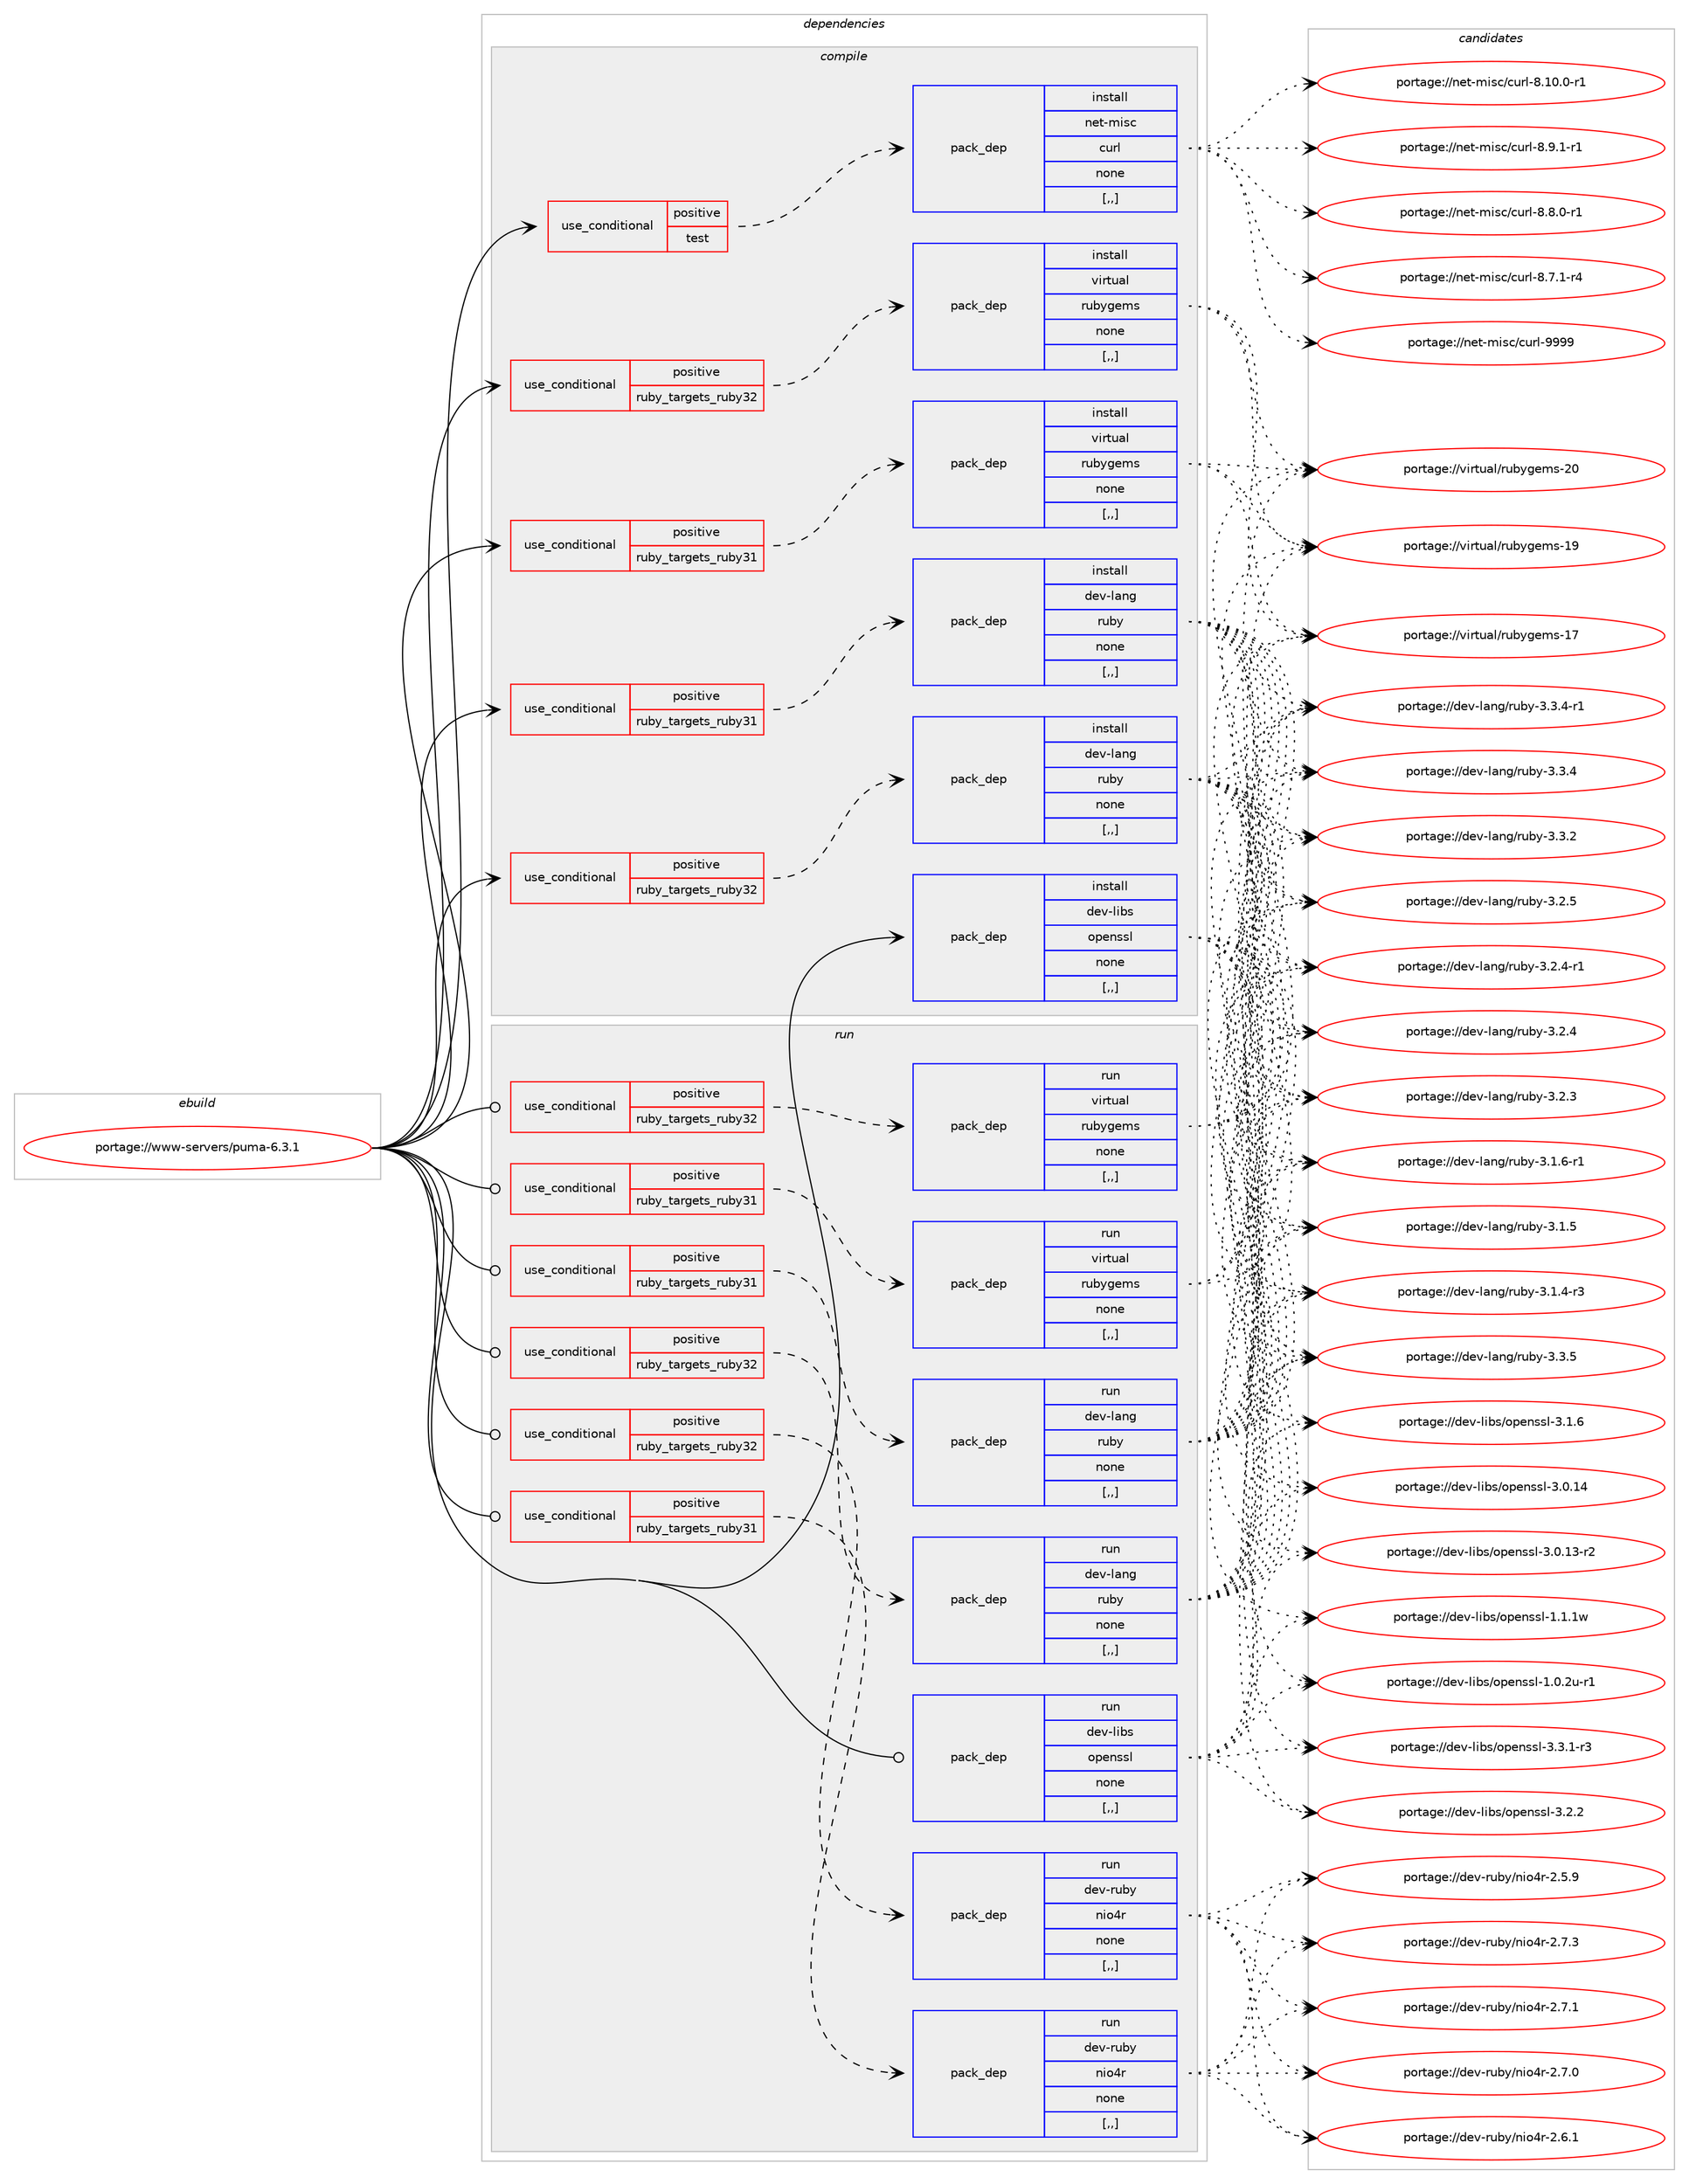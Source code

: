 digraph prolog {

# *************
# Graph options
# *************

newrank=true;
concentrate=true;
compound=true;
graph [rankdir=LR,fontname=Helvetica,fontsize=10,ranksep=1.5];#, ranksep=2.5, nodesep=0.2];
edge  [arrowhead=vee];
node  [fontname=Helvetica,fontsize=10];

# **********
# The ebuild
# **********

subgraph cluster_leftcol {
color=gray;
label=<<i>ebuild</i>>;
id [label="portage://www-servers/puma-6.3.1", color=red, width=4, href="../www-servers/puma-6.3.1.svg"];
}

# ****************
# The dependencies
# ****************

subgraph cluster_midcol {
color=gray;
label=<<i>dependencies</i>>;
subgraph cluster_compile {
fillcolor="#eeeeee";
style=filled;
label=<<i>compile</i>>;
subgraph cond255660 {
dependency966260 [label=<<TABLE BORDER="0" CELLBORDER="1" CELLSPACING="0" CELLPADDING="4"><TR><TD ROWSPAN="3" CELLPADDING="10">use_conditional</TD></TR><TR><TD>positive</TD></TR><TR><TD>ruby_targets_ruby31</TD></TR></TABLE>>, shape=none, color=red];
subgraph pack703481 {
dependency966261 [label=<<TABLE BORDER="0" CELLBORDER="1" CELLSPACING="0" CELLPADDING="4" WIDTH="220"><TR><TD ROWSPAN="6" CELLPADDING="30">pack_dep</TD></TR><TR><TD WIDTH="110">install</TD></TR><TR><TD>dev-lang</TD></TR><TR><TD>ruby</TD></TR><TR><TD>none</TD></TR><TR><TD>[,,]</TD></TR></TABLE>>, shape=none, color=blue];
}
dependency966260:e -> dependency966261:w [weight=20,style="dashed",arrowhead="vee"];
}
id:e -> dependency966260:w [weight=20,style="solid",arrowhead="vee"];
subgraph cond255661 {
dependency966262 [label=<<TABLE BORDER="0" CELLBORDER="1" CELLSPACING="0" CELLPADDING="4"><TR><TD ROWSPAN="3" CELLPADDING="10">use_conditional</TD></TR><TR><TD>positive</TD></TR><TR><TD>ruby_targets_ruby31</TD></TR></TABLE>>, shape=none, color=red];
subgraph pack703482 {
dependency966263 [label=<<TABLE BORDER="0" CELLBORDER="1" CELLSPACING="0" CELLPADDING="4" WIDTH="220"><TR><TD ROWSPAN="6" CELLPADDING="30">pack_dep</TD></TR><TR><TD WIDTH="110">install</TD></TR><TR><TD>virtual</TD></TR><TR><TD>rubygems</TD></TR><TR><TD>none</TD></TR><TR><TD>[,,]</TD></TR></TABLE>>, shape=none, color=blue];
}
dependency966262:e -> dependency966263:w [weight=20,style="dashed",arrowhead="vee"];
}
id:e -> dependency966262:w [weight=20,style="solid",arrowhead="vee"];
subgraph cond255662 {
dependency966264 [label=<<TABLE BORDER="0" CELLBORDER="1" CELLSPACING="0" CELLPADDING="4"><TR><TD ROWSPAN="3" CELLPADDING="10">use_conditional</TD></TR><TR><TD>positive</TD></TR><TR><TD>ruby_targets_ruby32</TD></TR></TABLE>>, shape=none, color=red];
subgraph pack703483 {
dependency966265 [label=<<TABLE BORDER="0" CELLBORDER="1" CELLSPACING="0" CELLPADDING="4" WIDTH="220"><TR><TD ROWSPAN="6" CELLPADDING="30">pack_dep</TD></TR><TR><TD WIDTH="110">install</TD></TR><TR><TD>dev-lang</TD></TR><TR><TD>ruby</TD></TR><TR><TD>none</TD></TR><TR><TD>[,,]</TD></TR></TABLE>>, shape=none, color=blue];
}
dependency966264:e -> dependency966265:w [weight=20,style="dashed",arrowhead="vee"];
}
id:e -> dependency966264:w [weight=20,style="solid",arrowhead="vee"];
subgraph cond255663 {
dependency966266 [label=<<TABLE BORDER="0" CELLBORDER="1" CELLSPACING="0" CELLPADDING="4"><TR><TD ROWSPAN="3" CELLPADDING="10">use_conditional</TD></TR><TR><TD>positive</TD></TR><TR><TD>ruby_targets_ruby32</TD></TR></TABLE>>, shape=none, color=red];
subgraph pack703484 {
dependency966267 [label=<<TABLE BORDER="0" CELLBORDER="1" CELLSPACING="0" CELLPADDING="4" WIDTH="220"><TR><TD ROWSPAN="6" CELLPADDING="30">pack_dep</TD></TR><TR><TD WIDTH="110">install</TD></TR><TR><TD>virtual</TD></TR><TR><TD>rubygems</TD></TR><TR><TD>none</TD></TR><TR><TD>[,,]</TD></TR></TABLE>>, shape=none, color=blue];
}
dependency966266:e -> dependency966267:w [weight=20,style="dashed",arrowhead="vee"];
}
id:e -> dependency966266:w [weight=20,style="solid",arrowhead="vee"];
subgraph cond255664 {
dependency966268 [label=<<TABLE BORDER="0" CELLBORDER="1" CELLSPACING="0" CELLPADDING="4"><TR><TD ROWSPAN="3" CELLPADDING="10">use_conditional</TD></TR><TR><TD>positive</TD></TR><TR><TD>test</TD></TR></TABLE>>, shape=none, color=red];
subgraph pack703485 {
dependency966269 [label=<<TABLE BORDER="0" CELLBORDER="1" CELLSPACING="0" CELLPADDING="4" WIDTH="220"><TR><TD ROWSPAN="6" CELLPADDING="30">pack_dep</TD></TR><TR><TD WIDTH="110">install</TD></TR><TR><TD>net-misc</TD></TR><TR><TD>curl</TD></TR><TR><TD>none</TD></TR><TR><TD>[,,]</TD></TR></TABLE>>, shape=none, color=blue];
}
dependency966268:e -> dependency966269:w [weight=20,style="dashed",arrowhead="vee"];
}
id:e -> dependency966268:w [weight=20,style="solid",arrowhead="vee"];
subgraph pack703486 {
dependency966270 [label=<<TABLE BORDER="0" CELLBORDER="1" CELLSPACING="0" CELLPADDING="4" WIDTH="220"><TR><TD ROWSPAN="6" CELLPADDING="30">pack_dep</TD></TR><TR><TD WIDTH="110">install</TD></TR><TR><TD>dev-libs</TD></TR><TR><TD>openssl</TD></TR><TR><TD>none</TD></TR><TR><TD>[,,]</TD></TR></TABLE>>, shape=none, color=blue];
}
id:e -> dependency966270:w [weight=20,style="solid",arrowhead="vee"];
}
subgraph cluster_compileandrun {
fillcolor="#eeeeee";
style=filled;
label=<<i>compile and run</i>>;
}
subgraph cluster_run {
fillcolor="#eeeeee";
style=filled;
label=<<i>run</i>>;
subgraph cond255665 {
dependency966271 [label=<<TABLE BORDER="0" CELLBORDER="1" CELLSPACING="0" CELLPADDING="4"><TR><TD ROWSPAN="3" CELLPADDING="10">use_conditional</TD></TR><TR><TD>positive</TD></TR><TR><TD>ruby_targets_ruby31</TD></TR></TABLE>>, shape=none, color=red];
subgraph pack703487 {
dependency966272 [label=<<TABLE BORDER="0" CELLBORDER="1" CELLSPACING="0" CELLPADDING="4" WIDTH="220"><TR><TD ROWSPAN="6" CELLPADDING="30">pack_dep</TD></TR><TR><TD WIDTH="110">run</TD></TR><TR><TD>dev-lang</TD></TR><TR><TD>ruby</TD></TR><TR><TD>none</TD></TR><TR><TD>[,,]</TD></TR></TABLE>>, shape=none, color=blue];
}
dependency966271:e -> dependency966272:w [weight=20,style="dashed",arrowhead="vee"];
}
id:e -> dependency966271:w [weight=20,style="solid",arrowhead="odot"];
subgraph cond255666 {
dependency966273 [label=<<TABLE BORDER="0" CELLBORDER="1" CELLSPACING="0" CELLPADDING="4"><TR><TD ROWSPAN="3" CELLPADDING="10">use_conditional</TD></TR><TR><TD>positive</TD></TR><TR><TD>ruby_targets_ruby31</TD></TR></TABLE>>, shape=none, color=red];
subgraph pack703488 {
dependency966274 [label=<<TABLE BORDER="0" CELLBORDER="1" CELLSPACING="0" CELLPADDING="4" WIDTH="220"><TR><TD ROWSPAN="6" CELLPADDING="30">pack_dep</TD></TR><TR><TD WIDTH="110">run</TD></TR><TR><TD>dev-ruby</TD></TR><TR><TD>nio4r</TD></TR><TR><TD>none</TD></TR><TR><TD>[,,]</TD></TR></TABLE>>, shape=none, color=blue];
}
dependency966273:e -> dependency966274:w [weight=20,style="dashed",arrowhead="vee"];
}
id:e -> dependency966273:w [weight=20,style="solid",arrowhead="odot"];
subgraph cond255667 {
dependency966275 [label=<<TABLE BORDER="0" CELLBORDER="1" CELLSPACING="0" CELLPADDING="4"><TR><TD ROWSPAN="3" CELLPADDING="10">use_conditional</TD></TR><TR><TD>positive</TD></TR><TR><TD>ruby_targets_ruby31</TD></TR></TABLE>>, shape=none, color=red];
subgraph pack703489 {
dependency966276 [label=<<TABLE BORDER="0" CELLBORDER="1" CELLSPACING="0" CELLPADDING="4" WIDTH="220"><TR><TD ROWSPAN="6" CELLPADDING="30">pack_dep</TD></TR><TR><TD WIDTH="110">run</TD></TR><TR><TD>virtual</TD></TR><TR><TD>rubygems</TD></TR><TR><TD>none</TD></TR><TR><TD>[,,]</TD></TR></TABLE>>, shape=none, color=blue];
}
dependency966275:e -> dependency966276:w [weight=20,style="dashed",arrowhead="vee"];
}
id:e -> dependency966275:w [weight=20,style="solid",arrowhead="odot"];
subgraph cond255668 {
dependency966277 [label=<<TABLE BORDER="0" CELLBORDER="1" CELLSPACING="0" CELLPADDING="4"><TR><TD ROWSPAN="3" CELLPADDING="10">use_conditional</TD></TR><TR><TD>positive</TD></TR><TR><TD>ruby_targets_ruby32</TD></TR></TABLE>>, shape=none, color=red];
subgraph pack703490 {
dependency966278 [label=<<TABLE BORDER="0" CELLBORDER="1" CELLSPACING="0" CELLPADDING="4" WIDTH="220"><TR><TD ROWSPAN="6" CELLPADDING="30">pack_dep</TD></TR><TR><TD WIDTH="110">run</TD></TR><TR><TD>dev-lang</TD></TR><TR><TD>ruby</TD></TR><TR><TD>none</TD></TR><TR><TD>[,,]</TD></TR></TABLE>>, shape=none, color=blue];
}
dependency966277:e -> dependency966278:w [weight=20,style="dashed",arrowhead="vee"];
}
id:e -> dependency966277:w [weight=20,style="solid",arrowhead="odot"];
subgraph cond255669 {
dependency966279 [label=<<TABLE BORDER="0" CELLBORDER="1" CELLSPACING="0" CELLPADDING="4"><TR><TD ROWSPAN="3" CELLPADDING="10">use_conditional</TD></TR><TR><TD>positive</TD></TR><TR><TD>ruby_targets_ruby32</TD></TR></TABLE>>, shape=none, color=red];
subgraph pack703491 {
dependency966280 [label=<<TABLE BORDER="0" CELLBORDER="1" CELLSPACING="0" CELLPADDING="4" WIDTH="220"><TR><TD ROWSPAN="6" CELLPADDING="30">pack_dep</TD></TR><TR><TD WIDTH="110">run</TD></TR><TR><TD>dev-ruby</TD></TR><TR><TD>nio4r</TD></TR><TR><TD>none</TD></TR><TR><TD>[,,]</TD></TR></TABLE>>, shape=none, color=blue];
}
dependency966279:e -> dependency966280:w [weight=20,style="dashed",arrowhead="vee"];
}
id:e -> dependency966279:w [weight=20,style="solid",arrowhead="odot"];
subgraph cond255670 {
dependency966281 [label=<<TABLE BORDER="0" CELLBORDER="1" CELLSPACING="0" CELLPADDING="4"><TR><TD ROWSPAN="3" CELLPADDING="10">use_conditional</TD></TR><TR><TD>positive</TD></TR><TR><TD>ruby_targets_ruby32</TD></TR></TABLE>>, shape=none, color=red];
subgraph pack703492 {
dependency966282 [label=<<TABLE BORDER="0" CELLBORDER="1" CELLSPACING="0" CELLPADDING="4" WIDTH="220"><TR><TD ROWSPAN="6" CELLPADDING="30">pack_dep</TD></TR><TR><TD WIDTH="110">run</TD></TR><TR><TD>virtual</TD></TR><TR><TD>rubygems</TD></TR><TR><TD>none</TD></TR><TR><TD>[,,]</TD></TR></TABLE>>, shape=none, color=blue];
}
dependency966281:e -> dependency966282:w [weight=20,style="dashed",arrowhead="vee"];
}
id:e -> dependency966281:w [weight=20,style="solid",arrowhead="odot"];
subgraph pack703493 {
dependency966283 [label=<<TABLE BORDER="0" CELLBORDER="1" CELLSPACING="0" CELLPADDING="4" WIDTH="220"><TR><TD ROWSPAN="6" CELLPADDING="30">pack_dep</TD></TR><TR><TD WIDTH="110">run</TD></TR><TR><TD>dev-libs</TD></TR><TR><TD>openssl</TD></TR><TR><TD>none</TD></TR><TR><TD>[,,]</TD></TR></TABLE>>, shape=none, color=blue];
}
id:e -> dependency966283:w [weight=20,style="solid",arrowhead="odot"];
}
}

# **************
# The candidates
# **************

subgraph cluster_choices {
rank=same;
color=gray;
label=<<i>candidates</i>>;

subgraph choice703481 {
color=black;
nodesep=1;
choice10010111845108971101034711411798121455146514653 [label="portage://dev-lang/ruby-3.3.5", color=red, width=4,href="../dev-lang/ruby-3.3.5.svg"];
choice100101118451089711010347114117981214551465146524511449 [label="portage://dev-lang/ruby-3.3.4-r1", color=red, width=4,href="../dev-lang/ruby-3.3.4-r1.svg"];
choice10010111845108971101034711411798121455146514652 [label="portage://dev-lang/ruby-3.3.4", color=red, width=4,href="../dev-lang/ruby-3.3.4.svg"];
choice10010111845108971101034711411798121455146514650 [label="portage://dev-lang/ruby-3.3.2", color=red, width=4,href="../dev-lang/ruby-3.3.2.svg"];
choice10010111845108971101034711411798121455146504653 [label="portage://dev-lang/ruby-3.2.5", color=red, width=4,href="../dev-lang/ruby-3.2.5.svg"];
choice100101118451089711010347114117981214551465046524511449 [label="portage://dev-lang/ruby-3.2.4-r1", color=red, width=4,href="../dev-lang/ruby-3.2.4-r1.svg"];
choice10010111845108971101034711411798121455146504652 [label="portage://dev-lang/ruby-3.2.4", color=red, width=4,href="../dev-lang/ruby-3.2.4.svg"];
choice10010111845108971101034711411798121455146504651 [label="portage://dev-lang/ruby-3.2.3", color=red, width=4,href="../dev-lang/ruby-3.2.3.svg"];
choice100101118451089711010347114117981214551464946544511449 [label="portage://dev-lang/ruby-3.1.6-r1", color=red, width=4,href="../dev-lang/ruby-3.1.6-r1.svg"];
choice10010111845108971101034711411798121455146494653 [label="portage://dev-lang/ruby-3.1.5", color=red, width=4,href="../dev-lang/ruby-3.1.5.svg"];
choice100101118451089711010347114117981214551464946524511451 [label="portage://dev-lang/ruby-3.1.4-r3", color=red, width=4,href="../dev-lang/ruby-3.1.4-r3.svg"];
dependency966261:e -> choice10010111845108971101034711411798121455146514653:w [style=dotted,weight="100"];
dependency966261:e -> choice100101118451089711010347114117981214551465146524511449:w [style=dotted,weight="100"];
dependency966261:e -> choice10010111845108971101034711411798121455146514652:w [style=dotted,weight="100"];
dependency966261:e -> choice10010111845108971101034711411798121455146514650:w [style=dotted,weight="100"];
dependency966261:e -> choice10010111845108971101034711411798121455146504653:w [style=dotted,weight="100"];
dependency966261:e -> choice100101118451089711010347114117981214551465046524511449:w [style=dotted,weight="100"];
dependency966261:e -> choice10010111845108971101034711411798121455146504652:w [style=dotted,weight="100"];
dependency966261:e -> choice10010111845108971101034711411798121455146504651:w [style=dotted,weight="100"];
dependency966261:e -> choice100101118451089711010347114117981214551464946544511449:w [style=dotted,weight="100"];
dependency966261:e -> choice10010111845108971101034711411798121455146494653:w [style=dotted,weight="100"];
dependency966261:e -> choice100101118451089711010347114117981214551464946524511451:w [style=dotted,weight="100"];
}
subgraph choice703482 {
color=black;
nodesep=1;
choice118105114116117971084711411798121103101109115455048 [label="portage://virtual/rubygems-20", color=red, width=4,href="../virtual/rubygems-20.svg"];
choice118105114116117971084711411798121103101109115454957 [label="portage://virtual/rubygems-19", color=red, width=4,href="../virtual/rubygems-19.svg"];
choice118105114116117971084711411798121103101109115454955 [label="portage://virtual/rubygems-17", color=red, width=4,href="../virtual/rubygems-17.svg"];
dependency966263:e -> choice118105114116117971084711411798121103101109115455048:w [style=dotted,weight="100"];
dependency966263:e -> choice118105114116117971084711411798121103101109115454957:w [style=dotted,weight="100"];
dependency966263:e -> choice118105114116117971084711411798121103101109115454955:w [style=dotted,weight="100"];
}
subgraph choice703483 {
color=black;
nodesep=1;
choice10010111845108971101034711411798121455146514653 [label="portage://dev-lang/ruby-3.3.5", color=red, width=4,href="../dev-lang/ruby-3.3.5.svg"];
choice100101118451089711010347114117981214551465146524511449 [label="portage://dev-lang/ruby-3.3.4-r1", color=red, width=4,href="../dev-lang/ruby-3.3.4-r1.svg"];
choice10010111845108971101034711411798121455146514652 [label="portage://dev-lang/ruby-3.3.4", color=red, width=4,href="../dev-lang/ruby-3.3.4.svg"];
choice10010111845108971101034711411798121455146514650 [label="portage://dev-lang/ruby-3.3.2", color=red, width=4,href="../dev-lang/ruby-3.3.2.svg"];
choice10010111845108971101034711411798121455146504653 [label="portage://dev-lang/ruby-3.2.5", color=red, width=4,href="../dev-lang/ruby-3.2.5.svg"];
choice100101118451089711010347114117981214551465046524511449 [label="portage://dev-lang/ruby-3.2.4-r1", color=red, width=4,href="../dev-lang/ruby-3.2.4-r1.svg"];
choice10010111845108971101034711411798121455146504652 [label="portage://dev-lang/ruby-3.2.4", color=red, width=4,href="../dev-lang/ruby-3.2.4.svg"];
choice10010111845108971101034711411798121455146504651 [label="portage://dev-lang/ruby-3.2.3", color=red, width=4,href="../dev-lang/ruby-3.2.3.svg"];
choice100101118451089711010347114117981214551464946544511449 [label="portage://dev-lang/ruby-3.1.6-r1", color=red, width=4,href="../dev-lang/ruby-3.1.6-r1.svg"];
choice10010111845108971101034711411798121455146494653 [label="portage://dev-lang/ruby-3.1.5", color=red, width=4,href="../dev-lang/ruby-3.1.5.svg"];
choice100101118451089711010347114117981214551464946524511451 [label="portage://dev-lang/ruby-3.1.4-r3", color=red, width=4,href="../dev-lang/ruby-3.1.4-r3.svg"];
dependency966265:e -> choice10010111845108971101034711411798121455146514653:w [style=dotted,weight="100"];
dependency966265:e -> choice100101118451089711010347114117981214551465146524511449:w [style=dotted,weight="100"];
dependency966265:e -> choice10010111845108971101034711411798121455146514652:w [style=dotted,weight="100"];
dependency966265:e -> choice10010111845108971101034711411798121455146514650:w [style=dotted,weight="100"];
dependency966265:e -> choice10010111845108971101034711411798121455146504653:w [style=dotted,weight="100"];
dependency966265:e -> choice100101118451089711010347114117981214551465046524511449:w [style=dotted,weight="100"];
dependency966265:e -> choice10010111845108971101034711411798121455146504652:w [style=dotted,weight="100"];
dependency966265:e -> choice10010111845108971101034711411798121455146504651:w [style=dotted,weight="100"];
dependency966265:e -> choice100101118451089711010347114117981214551464946544511449:w [style=dotted,weight="100"];
dependency966265:e -> choice10010111845108971101034711411798121455146494653:w [style=dotted,weight="100"];
dependency966265:e -> choice100101118451089711010347114117981214551464946524511451:w [style=dotted,weight="100"];
}
subgraph choice703484 {
color=black;
nodesep=1;
choice118105114116117971084711411798121103101109115455048 [label="portage://virtual/rubygems-20", color=red, width=4,href="../virtual/rubygems-20.svg"];
choice118105114116117971084711411798121103101109115454957 [label="portage://virtual/rubygems-19", color=red, width=4,href="../virtual/rubygems-19.svg"];
choice118105114116117971084711411798121103101109115454955 [label="portage://virtual/rubygems-17", color=red, width=4,href="../virtual/rubygems-17.svg"];
dependency966267:e -> choice118105114116117971084711411798121103101109115455048:w [style=dotted,weight="100"];
dependency966267:e -> choice118105114116117971084711411798121103101109115454957:w [style=dotted,weight="100"];
dependency966267:e -> choice118105114116117971084711411798121103101109115454955:w [style=dotted,weight="100"];
}
subgraph choice703485 {
color=black;
nodesep=1;
choice110101116451091051159947991171141084557575757 [label="portage://net-misc/curl-9999", color=red, width=4,href="../net-misc/curl-9999.svg"];
choice11010111645109105115994799117114108455646494846484511449 [label="portage://net-misc/curl-8.10.0-r1", color=red, width=4,href="../net-misc/curl-8.10.0-r1.svg"];
choice110101116451091051159947991171141084556465746494511449 [label="portage://net-misc/curl-8.9.1-r1", color=red, width=4,href="../net-misc/curl-8.9.1-r1.svg"];
choice110101116451091051159947991171141084556465646484511449 [label="portage://net-misc/curl-8.8.0-r1", color=red, width=4,href="../net-misc/curl-8.8.0-r1.svg"];
choice110101116451091051159947991171141084556465546494511452 [label="portage://net-misc/curl-8.7.1-r4", color=red, width=4,href="../net-misc/curl-8.7.1-r4.svg"];
dependency966269:e -> choice110101116451091051159947991171141084557575757:w [style=dotted,weight="100"];
dependency966269:e -> choice11010111645109105115994799117114108455646494846484511449:w [style=dotted,weight="100"];
dependency966269:e -> choice110101116451091051159947991171141084556465746494511449:w [style=dotted,weight="100"];
dependency966269:e -> choice110101116451091051159947991171141084556465646484511449:w [style=dotted,weight="100"];
dependency966269:e -> choice110101116451091051159947991171141084556465546494511452:w [style=dotted,weight="100"];
}
subgraph choice703486 {
color=black;
nodesep=1;
choice1001011184510810598115471111121011101151151084551465146494511451 [label="portage://dev-libs/openssl-3.3.1-r3", color=red, width=4,href="../dev-libs/openssl-3.3.1-r3.svg"];
choice100101118451081059811547111112101110115115108455146504650 [label="portage://dev-libs/openssl-3.2.2", color=red, width=4,href="../dev-libs/openssl-3.2.2.svg"];
choice100101118451081059811547111112101110115115108455146494654 [label="portage://dev-libs/openssl-3.1.6", color=red, width=4,href="../dev-libs/openssl-3.1.6.svg"];
choice10010111845108105981154711111210111011511510845514648464952 [label="portage://dev-libs/openssl-3.0.14", color=red, width=4,href="../dev-libs/openssl-3.0.14.svg"];
choice100101118451081059811547111112101110115115108455146484649514511450 [label="portage://dev-libs/openssl-3.0.13-r2", color=red, width=4,href="../dev-libs/openssl-3.0.13-r2.svg"];
choice100101118451081059811547111112101110115115108454946494649119 [label="portage://dev-libs/openssl-1.1.1w", color=red, width=4,href="../dev-libs/openssl-1.1.1w.svg"];
choice1001011184510810598115471111121011101151151084549464846501174511449 [label="portage://dev-libs/openssl-1.0.2u-r1", color=red, width=4,href="../dev-libs/openssl-1.0.2u-r1.svg"];
dependency966270:e -> choice1001011184510810598115471111121011101151151084551465146494511451:w [style=dotted,weight="100"];
dependency966270:e -> choice100101118451081059811547111112101110115115108455146504650:w [style=dotted,weight="100"];
dependency966270:e -> choice100101118451081059811547111112101110115115108455146494654:w [style=dotted,weight="100"];
dependency966270:e -> choice10010111845108105981154711111210111011511510845514648464952:w [style=dotted,weight="100"];
dependency966270:e -> choice100101118451081059811547111112101110115115108455146484649514511450:w [style=dotted,weight="100"];
dependency966270:e -> choice100101118451081059811547111112101110115115108454946494649119:w [style=dotted,weight="100"];
dependency966270:e -> choice1001011184510810598115471111121011101151151084549464846501174511449:w [style=dotted,weight="100"];
}
subgraph choice703487 {
color=black;
nodesep=1;
choice10010111845108971101034711411798121455146514653 [label="portage://dev-lang/ruby-3.3.5", color=red, width=4,href="../dev-lang/ruby-3.3.5.svg"];
choice100101118451089711010347114117981214551465146524511449 [label="portage://dev-lang/ruby-3.3.4-r1", color=red, width=4,href="../dev-lang/ruby-3.3.4-r1.svg"];
choice10010111845108971101034711411798121455146514652 [label="portage://dev-lang/ruby-3.3.4", color=red, width=4,href="../dev-lang/ruby-3.3.4.svg"];
choice10010111845108971101034711411798121455146514650 [label="portage://dev-lang/ruby-3.3.2", color=red, width=4,href="../dev-lang/ruby-3.3.2.svg"];
choice10010111845108971101034711411798121455146504653 [label="portage://dev-lang/ruby-3.2.5", color=red, width=4,href="../dev-lang/ruby-3.2.5.svg"];
choice100101118451089711010347114117981214551465046524511449 [label="portage://dev-lang/ruby-3.2.4-r1", color=red, width=4,href="../dev-lang/ruby-3.2.4-r1.svg"];
choice10010111845108971101034711411798121455146504652 [label="portage://dev-lang/ruby-3.2.4", color=red, width=4,href="../dev-lang/ruby-3.2.4.svg"];
choice10010111845108971101034711411798121455146504651 [label="portage://dev-lang/ruby-3.2.3", color=red, width=4,href="../dev-lang/ruby-3.2.3.svg"];
choice100101118451089711010347114117981214551464946544511449 [label="portage://dev-lang/ruby-3.1.6-r1", color=red, width=4,href="../dev-lang/ruby-3.1.6-r1.svg"];
choice10010111845108971101034711411798121455146494653 [label="portage://dev-lang/ruby-3.1.5", color=red, width=4,href="../dev-lang/ruby-3.1.5.svg"];
choice100101118451089711010347114117981214551464946524511451 [label="portage://dev-lang/ruby-3.1.4-r3", color=red, width=4,href="../dev-lang/ruby-3.1.4-r3.svg"];
dependency966272:e -> choice10010111845108971101034711411798121455146514653:w [style=dotted,weight="100"];
dependency966272:e -> choice100101118451089711010347114117981214551465146524511449:w [style=dotted,weight="100"];
dependency966272:e -> choice10010111845108971101034711411798121455146514652:w [style=dotted,weight="100"];
dependency966272:e -> choice10010111845108971101034711411798121455146514650:w [style=dotted,weight="100"];
dependency966272:e -> choice10010111845108971101034711411798121455146504653:w [style=dotted,weight="100"];
dependency966272:e -> choice100101118451089711010347114117981214551465046524511449:w [style=dotted,weight="100"];
dependency966272:e -> choice10010111845108971101034711411798121455146504652:w [style=dotted,weight="100"];
dependency966272:e -> choice10010111845108971101034711411798121455146504651:w [style=dotted,weight="100"];
dependency966272:e -> choice100101118451089711010347114117981214551464946544511449:w [style=dotted,weight="100"];
dependency966272:e -> choice10010111845108971101034711411798121455146494653:w [style=dotted,weight="100"];
dependency966272:e -> choice100101118451089711010347114117981214551464946524511451:w [style=dotted,weight="100"];
}
subgraph choice703488 {
color=black;
nodesep=1;
choice10010111845114117981214711010511152114455046554651 [label="portage://dev-ruby/nio4r-2.7.3", color=red, width=4,href="../dev-ruby/nio4r-2.7.3.svg"];
choice10010111845114117981214711010511152114455046554649 [label="portage://dev-ruby/nio4r-2.7.1", color=red, width=4,href="../dev-ruby/nio4r-2.7.1.svg"];
choice10010111845114117981214711010511152114455046554648 [label="portage://dev-ruby/nio4r-2.7.0", color=red, width=4,href="../dev-ruby/nio4r-2.7.0.svg"];
choice10010111845114117981214711010511152114455046544649 [label="portage://dev-ruby/nio4r-2.6.1", color=red, width=4,href="../dev-ruby/nio4r-2.6.1.svg"];
choice10010111845114117981214711010511152114455046534657 [label="portage://dev-ruby/nio4r-2.5.9", color=red, width=4,href="../dev-ruby/nio4r-2.5.9.svg"];
dependency966274:e -> choice10010111845114117981214711010511152114455046554651:w [style=dotted,weight="100"];
dependency966274:e -> choice10010111845114117981214711010511152114455046554649:w [style=dotted,weight="100"];
dependency966274:e -> choice10010111845114117981214711010511152114455046554648:w [style=dotted,weight="100"];
dependency966274:e -> choice10010111845114117981214711010511152114455046544649:w [style=dotted,weight="100"];
dependency966274:e -> choice10010111845114117981214711010511152114455046534657:w [style=dotted,weight="100"];
}
subgraph choice703489 {
color=black;
nodesep=1;
choice118105114116117971084711411798121103101109115455048 [label="portage://virtual/rubygems-20", color=red, width=4,href="../virtual/rubygems-20.svg"];
choice118105114116117971084711411798121103101109115454957 [label="portage://virtual/rubygems-19", color=red, width=4,href="../virtual/rubygems-19.svg"];
choice118105114116117971084711411798121103101109115454955 [label="portage://virtual/rubygems-17", color=red, width=4,href="../virtual/rubygems-17.svg"];
dependency966276:e -> choice118105114116117971084711411798121103101109115455048:w [style=dotted,weight="100"];
dependency966276:e -> choice118105114116117971084711411798121103101109115454957:w [style=dotted,weight="100"];
dependency966276:e -> choice118105114116117971084711411798121103101109115454955:w [style=dotted,weight="100"];
}
subgraph choice703490 {
color=black;
nodesep=1;
choice10010111845108971101034711411798121455146514653 [label="portage://dev-lang/ruby-3.3.5", color=red, width=4,href="../dev-lang/ruby-3.3.5.svg"];
choice100101118451089711010347114117981214551465146524511449 [label="portage://dev-lang/ruby-3.3.4-r1", color=red, width=4,href="../dev-lang/ruby-3.3.4-r1.svg"];
choice10010111845108971101034711411798121455146514652 [label="portage://dev-lang/ruby-3.3.4", color=red, width=4,href="../dev-lang/ruby-3.3.4.svg"];
choice10010111845108971101034711411798121455146514650 [label="portage://dev-lang/ruby-3.3.2", color=red, width=4,href="../dev-lang/ruby-3.3.2.svg"];
choice10010111845108971101034711411798121455146504653 [label="portage://dev-lang/ruby-3.2.5", color=red, width=4,href="../dev-lang/ruby-3.2.5.svg"];
choice100101118451089711010347114117981214551465046524511449 [label="portage://dev-lang/ruby-3.2.4-r1", color=red, width=4,href="../dev-lang/ruby-3.2.4-r1.svg"];
choice10010111845108971101034711411798121455146504652 [label="portage://dev-lang/ruby-3.2.4", color=red, width=4,href="../dev-lang/ruby-3.2.4.svg"];
choice10010111845108971101034711411798121455146504651 [label="portage://dev-lang/ruby-3.2.3", color=red, width=4,href="../dev-lang/ruby-3.2.3.svg"];
choice100101118451089711010347114117981214551464946544511449 [label="portage://dev-lang/ruby-3.1.6-r1", color=red, width=4,href="../dev-lang/ruby-3.1.6-r1.svg"];
choice10010111845108971101034711411798121455146494653 [label="portage://dev-lang/ruby-3.1.5", color=red, width=4,href="../dev-lang/ruby-3.1.5.svg"];
choice100101118451089711010347114117981214551464946524511451 [label="portage://dev-lang/ruby-3.1.4-r3", color=red, width=4,href="../dev-lang/ruby-3.1.4-r3.svg"];
dependency966278:e -> choice10010111845108971101034711411798121455146514653:w [style=dotted,weight="100"];
dependency966278:e -> choice100101118451089711010347114117981214551465146524511449:w [style=dotted,weight="100"];
dependency966278:e -> choice10010111845108971101034711411798121455146514652:w [style=dotted,weight="100"];
dependency966278:e -> choice10010111845108971101034711411798121455146514650:w [style=dotted,weight="100"];
dependency966278:e -> choice10010111845108971101034711411798121455146504653:w [style=dotted,weight="100"];
dependency966278:e -> choice100101118451089711010347114117981214551465046524511449:w [style=dotted,weight="100"];
dependency966278:e -> choice10010111845108971101034711411798121455146504652:w [style=dotted,weight="100"];
dependency966278:e -> choice10010111845108971101034711411798121455146504651:w [style=dotted,weight="100"];
dependency966278:e -> choice100101118451089711010347114117981214551464946544511449:w [style=dotted,weight="100"];
dependency966278:e -> choice10010111845108971101034711411798121455146494653:w [style=dotted,weight="100"];
dependency966278:e -> choice100101118451089711010347114117981214551464946524511451:w [style=dotted,weight="100"];
}
subgraph choice703491 {
color=black;
nodesep=1;
choice10010111845114117981214711010511152114455046554651 [label="portage://dev-ruby/nio4r-2.7.3", color=red, width=4,href="../dev-ruby/nio4r-2.7.3.svg"];
choice10010111845114117981214711010511152114455046554649 [label="portage://dev-ruby/nio4r-2.7.1", color=red, width=4,href="../dev-ruby/nio4r-2.7.1.svg"];
choice10010111845114117981214711010511152114455046554648 [label="portage://dev-ruby/nio4r-2.7.0", color=red, width=4,href="../dev-ruby/nio4r-2.7.0.svg"];
choice10010111845114117981214711010511152114455046544649 [label="portage://dev-ruby/nio4r-2.6.1", color=red, width=4,href="../dev-ruby/nio4r-2.6.1.svg"];
choice10010111845114117981214711010511152114455046534657 [label="portage://dev-ruby/nio4r-2.5.9", color=red, width=4,href="../dev-ruby/nio4r-2.5.9.svg"];
dependency966280:e -> choice10010111845114117981214711010511152114455046554651:w [style=dotted,weight="100"];
dependency966280:e -> choice10010111845114117981214711010511152114455046554649:w [style=dotted,weight="100"];
dependency966280:e -> choice10010111845114117981214711010511152114455046554648:w [style=dotted,weight="100"];
dependency966280:e -> choice10010111845114117981214711010511152114455046544649:w [style=dotted,weight="100"];
dependency966280:e -> choice10010111845114117981214711010511152114455046534657:w [style=dotted,weight="100"];
}
subgraph choice703492 {
color=black;
nodesep=1;
choice118105114116117971084711411798121103101109115455048 [label="portage://virtual/rubygems-20", color=red, width=4,href="../virtual/rubygems-20.svg"];
choice118105114116117971084711411798121103101109115454957 [label="portage://virtual/rubygems-19", color=red, width=4,href="../virtual/rubygems-19.svg"];
choice118105114116117971084711411798121103101109115454955 [label="portage://virtual/rubygems-17", color=red, width=4,href="../virtual/rubygems-17.svg"];
dependency966282:e -> choice118105114116117971084711411798121103101109115455048:w [style=dotted,weight="100"];
dependency966282:e -> choice118105114116117971084711411798121103101109115454957:w [style=dotted,weight="100"];
dependency966282:e -> choice118105114116117971084711411798121103101109115454955:w [style=dotted,weight="100"];
}
subgraph choice703493 {
color=black;
nodesep=1;
choice1001011184510810598115471111121011101151151084551465146494511451 [label="portage://dev-libs/openssl-3.3.1-r3", color=red, width=4,href="../dev-libs/openssl-3.3.1-r3.svg"];
choice100101118451081059811547111112101110115115108455146504650 [label="portage://dev-libs/openssl-3.2.2", color=red, width=4,href="../dev-libs/openssl-3.2.2.svg"];
choice100101118451081059811547111112101110115115108455146494654 [label="portage://dev-libs/openssl-3.1.6", color=red, width=4,href="../dev-libs/openssl-3.1.6.svg"];
choice10010111845108105981154711111210111011511510845514648464952 [label="portage://dev-libs/openssl-3.0.14", color=red, width=4,href="../dev-libs/openssl-3.0.14.svg"];
choice100101118451081059811547111112101110115115108455146484649514511450 [label="portage://dev-libs/openssl-3.0.13-r2", color=red, width=4,href="../dev-libs/openssl-3.0.13-r2.svg"];
choice100101118451081059811547111112101110115115108454946494649119 [label="portage://dev-libs/openssl-1.1.1w", color=red, width=4,href="../dev-libs/openssl-1.1.1w.svg"];
choice1001011184510810598115471111121011101151151084549464846501174511449 [label="portage://dev-libs/openssl-1.0.2u-r1", color=red, width=4,href="../dev-libs/openssl-1.0.2u-r1.svg"];
dependency966283:e -> choice1001011184510810598115471111121011101151151084551465146494511451:w [style=dotted,weight="100"];
dependency966283:e -> choice100101118451081059811547111112101110115115108455146504650:w [style=dotted,weight="100"];
dependency966283:e -> choice100101118451081059811547111112101110115115108455146494654:w [style=dotted,weight="100"];
dependency966283:e -> choice10010111845108105981154711111210111011511510845514648464952:w [style=dotted,weight="100"];
dependency966283:e -> choice100101118451081059811547111112101110115115108455146484649514511450:w [style=dotted,weight="100"];
dependency966283:e -> choice100101118451081059811547111112101110115115108454946494649119:w [style=dotted,weight="100"];
dependency966283:e -> choice1001011184510810598115471111121011101151151084549464846501174511449:w [style=dotted,weight="100"];
}
}

}
